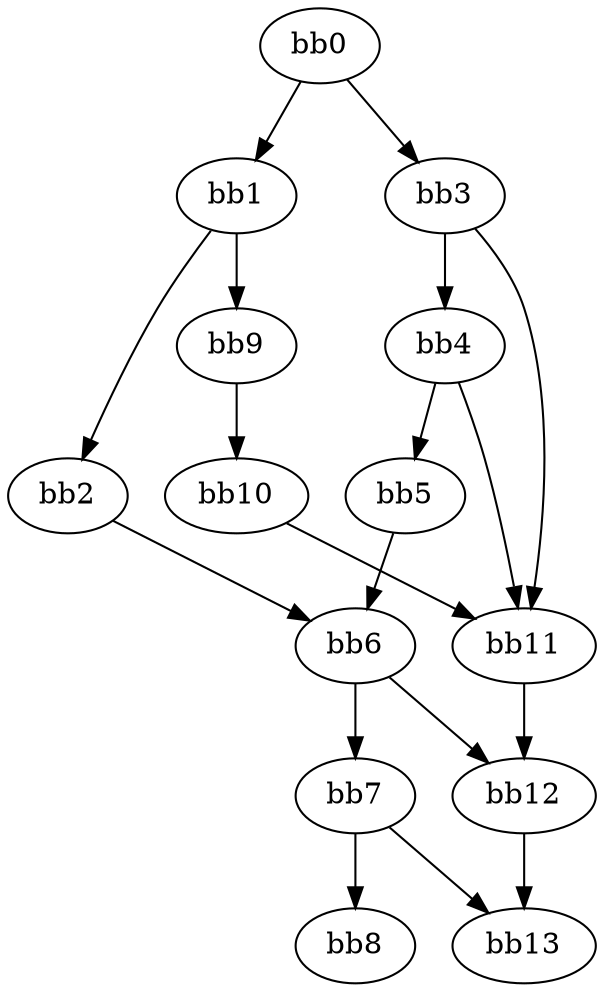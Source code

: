 digraph {
    0 [ label = "bb0\l" ]
    1 [ label = "bb1\l" ]
    2 [ label = "bb2\l" ]
    3 [ label = "bb3\l" ]
    4 [ label = "bb4\l" ]
    5 [ label = "bb5\l" ]
    6 [ label = "bb6\l" ]
    7 [ label = "bb7\l" ]
    8 [ label = "bb8\l" ]
    9 [ label = "bb9\l" ]
    10 [ label = "bb10\l" ]
    11 [ label = "bb11\l" ]
    12 [ label = "bb12\l" ]
    13 [ label = "bb13\l" ]
    0 -> 1 [ ]
    0 -> 3 [ ]
    1 -> 2 [ ]
    1 -> 9 [ ]
    2 -> 6 [ ]
    3 -> 4 [ ]
    3 -> 11 [ ]
    4 -> 5 [ ]
    4 -> 11 [ ]
    5 -> 6 [ ]
    6 -> 7 [ ]
    6 -> 12 [ ]
    7 -> 8 [ ]
    7 -> 13 [ ]
    9 -> 10 [ ]
    10 -> 11 [ ]
    11 -> 12 [ ]
    12 -> 13 [ ]
}


